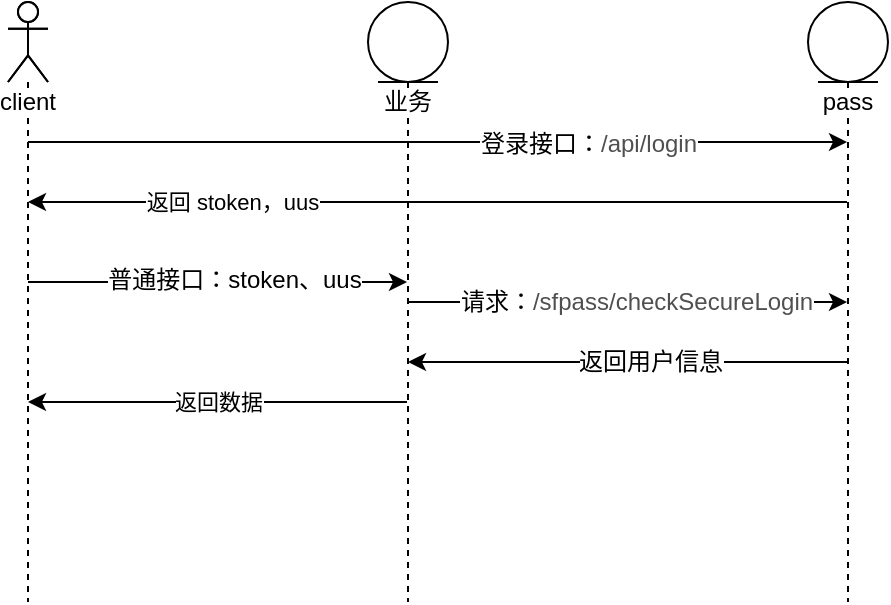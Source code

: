 <mxfile version="12.5.1" type="github">
  <diagram id="4CY0Z-3kC5zHqu2Utp69" name="第 1 页">
    <mxGraphModel dx="1373" dy="773" grid="1" gridSize="10" guides="1" tooltips="1" connect="1" arrows="1" fold="1" page="1" pageScale="1" pageWidth="827" pageHeight="1169" math="0" shadow="0">
      <root>
        <mxCell id="0"/>
        <mxCell id="1" parent="0"/>
        <mxCell id="Qz2TnbW-IGk7qjdrBz__-1" value="" style="shape=umlLifeline;participant=umlActor;perimeter=lifelinePerimeter;whiteSpace=wrap;html=1;container=1;collapsible=0;recursiveResize=0;verticalAlign=top;spacingTop=36;labelBackgroundColor=#ffffff;outlineConnect=0;" parent="1" vertex="1">
          <mxGeometry x="100" y="100" width="20" height="300" as="geometry"/>
        </mxCell>
        <mxCell id="WQuvswRusb364pm6An9j-1" style="edgeStyle=orthogonalEdgeStyle;rounded=0;orthogonalLoop=1;jettySize=auto;html=1;" edge="1" parent="1" source="Qz2TnbW-IGk7qjdrBz__-3" target="Qz2TnbW-IGk7qjdrBz__-4">
          <mxGeometry relative="1" as="geometry"/>
        </mxCell>
        <mxCell id="WQuvswRusb364pm6An9j-2" value="请求：&lt;span style=&quot;color: rgb(80 , 80 , 80) ; font-family: &amp;#34;opensans&amp;#34; , &amp;#34;helvetica&amp;#34; , &amp;#34;arial&amp;#34; , sans-serif ; text-align: left ; white-space: pre-wrap&quot;&gt;/sfpass/checkSecureLogin&lt;/span&gt;" style="text;html=1;align=center;verticalAlign=middle;resizable=0;points=[];labelBackgroundColor=#ffffff;" vertex="1" connectable="0" parent="WQuvswRusb364pm6An9j-1">
          <mxGeometry x="0.232" relative="1" as="geometry">
            <mxPoint x="-21.5" as="offset"/>
          </mxGeometry>
        </mxCell>
        <mxCell id="WQuvswRusb364pm6An9j-6" value="返回数据" style="edgeStyle=orthogonalEdgeStyle;rounded=0;orthogonalLoop=1;jettySize=auto;html=1;" edge="1" parent="1" source="Qz2TnbW-IGk7qjdrBz__-3" target="Qz2TnbW-IGk7qjdrBz__-5">
          <mxGeometry relative="1" as="geometry">
            <Array as="points">
              <mxPoint x="150" y="300"/>
              <mxPoint x="150" y="300"/>
            </Array>
          </mxGeometry>
        </mxCell>
        <mxCell id="Qz2TnbW-IGk7qjdrBz__-3" value="业务" style="shape=umlLifeline;participant=umlEntity;perimeter=lifelinePerimeter;whiteSpace=wrap;html=1;container=1;collapsible=0;recursiveResize=0;verticalAlign=top;spacingTop=36;labelBackgroundColor=#ffffff;outlineConnect=0;" parent="1" vertex="1">
          <mxGeometry x="280" y="100" width="40" height="300" as="geometry"/>
        </mxCell>
        <mxCell id="Qz2TnbW-IGk7qjdrBz__-13" value="返回 stoken，uus" style="edgeStyle=orthogonalEdgeStyle;rounded=0;orthogonalLoop=1;jettySize=auto;html=1;" parent="1" source="Qz2TnbW-IGk7qjdrBz__-4" target="Qz2TnbW-IGk7qjdrBz__-5" edge="1">
          <mxGeometry x="0.51" relative="1" as="geometry">
            <Array as="points">
              <mxPoint x="430" y="200"/>
              <mxPoint x="430" y="200"/>
            </Array>
            <mxPoint x="1" as="offset"/>
          </mxGeometry>
        </mxCell>
        <mxCell id="WQuvswRusb364pm6An9j-3" style="edgeStyle=orthogonalEdgeStyle;rounded=0;orthogonalLoop=1;jettySize=auto;html=1;" edge="1" parent="1" source="Qz2TnbW-IGk7qjdrBz__-4" target="Qz2TnbW-IGk7qjdrBz__-3">
          <mxGeometry relative="1" as="geometry">
            <Array as="points">
              <mxPoint x="400" y="280"/>
              <mxPoint x="400" y="280"/>
            </Array>
          </mxGeometry>
        </mxCell>
        <mxCell id="WQuvswRusb364pm6An9j-4" value="返回用户信息" style="text;html=1;align=center;verticalAlign=middle;resizable=0;points=[];labelBackgroundColor=#ffffff;" vertex="1" connectable="0" parent="WQuvswRusb364pm6An9j-3">
          <mxGeometry x="0.086" y="-19" relative="1" as="geometry">
            <mxPoint x="20" y="19" as="offset"/>
          </mxGeometry>
        </mxCell>
        <mxCell id="Qz2TnbW-IGk7qjdrBz__-4" value="pass" style="shape=umlLifeline;participant=umlEntity;perimeter=lifelinePerimeter;whiteSpace=wrap;html=1;container=1;collapsible=0;recursiveResize=0;verticalAlign=top;spacingTop=36;labelBackgroundColor=#ffffff;outlineConnect=0;" parent="1" vertex="1">
          <mxGeometry x="500" y="100" width="40" height="300" as="geometry"/>
        </mxCell>
        <mxCell id="Qz2TnbW-IGk7qjdrBz__-10" style="edgeStyle=orthogonalEdgeStyle;rounded=0;orthogonalLoop=1;jettySize=auto;html=1;" parent="1" source="Qz2TnbW-IGk7qjdrBz__-5" target="Qz2TnbW-IGk7qjdrBz__-4" edge="1">
          <mxGeometry relative="1" as="geometry">
            <Array as="points">
              <mxPoint x="390" y="170"/>
              <mxPoint x="390" y="170"/>
            </Array>
          </mxGeometry>
        </mxCell>
        <mxCell id="Qz2TnbW-IGk7qjdrBz__-11" value="登录接口：&lt;span style=&quot;color: rgb(80 , 80 , 80) ; font-family: &amp;#34;opensans&amp;#34; , &amp;#34;helvetica&amp;#34; , &amp;#34;arial&amp;#34; , sans-serif ; text-align: left ; white-space: pre-wrap&quot;&gt;/api/login&lt;/span&gt;" style="text;html=1;align=center;verticalAlign=middle;resizable=0;points=[];labelBackgroundColor=#ffffff;" parent="Qz2TnbW-IGk7qjdrBz__-10" vertex="1" connectable="0">
          <mxGeometry x="0.124" y="-71" relative="1" as="geometry">
            <mxPoint x="49.5" y="-70" as="offset"/>
          </mxGeometry>
        </mxCell>
        <mxCell id="Qz2TnbW-IGk7qjdrBz__-14" style="edgeStyle=orthogonalEdgeStyle;rounded=0;orthogonalLoop=1;jettySize=auto;html=1;" parent="1" source="Qz2TnbW-IGk7qjdrBz__-5" target="Qz2TnbW-IGk7qjdrBz__-3" edge="1">
          <mxGeometry relative="1" as="geometry">
            <Array as="points">
              <mxPoint x="270" y="240"/>
              <mxPoint x="270" y="240"/>
            </Array>
          </mxGeometry>
        </mxCell>
        <mxCell id="Qz2TnbW-IGk7qjdrBz__-15" value="普通接口：stoken、uus" style="text;html=1;align=center;verticalAlign=middle;resizable=0;points=[];labelBackgroundColor=#ffffff;" parent="Qz2TnbW-IGk7qjdrBz__-14" vertex="1" connectable="0">
          <mxGeometry x="0.089" y="1" relative="1" as="geometry">
            <mxPoint as="offset"/>
          </mxGeometry>
        </mxCell>
        <mxCell id="Qz2TnbW-IGk7qjdrBz__-5" value="client" style="shape=umlLifeline;participant=umlActor;perimeter=lifelinePerimeter;whiteSpace=wrap;html=1;container=1;collapsible=0;recursiveResize=0;verticalAlign=top;spacingTop=36;labelBackgroundColor=#ffffff;outlineConnect=0;" parent="1" vertex="1">
          <mxGeometry x="100" y="100" width="20" height="300" as="geometry"/>
        </mxCell>
      </root>
    </mxGraphModel>
  </diagram>
</mxfile>
